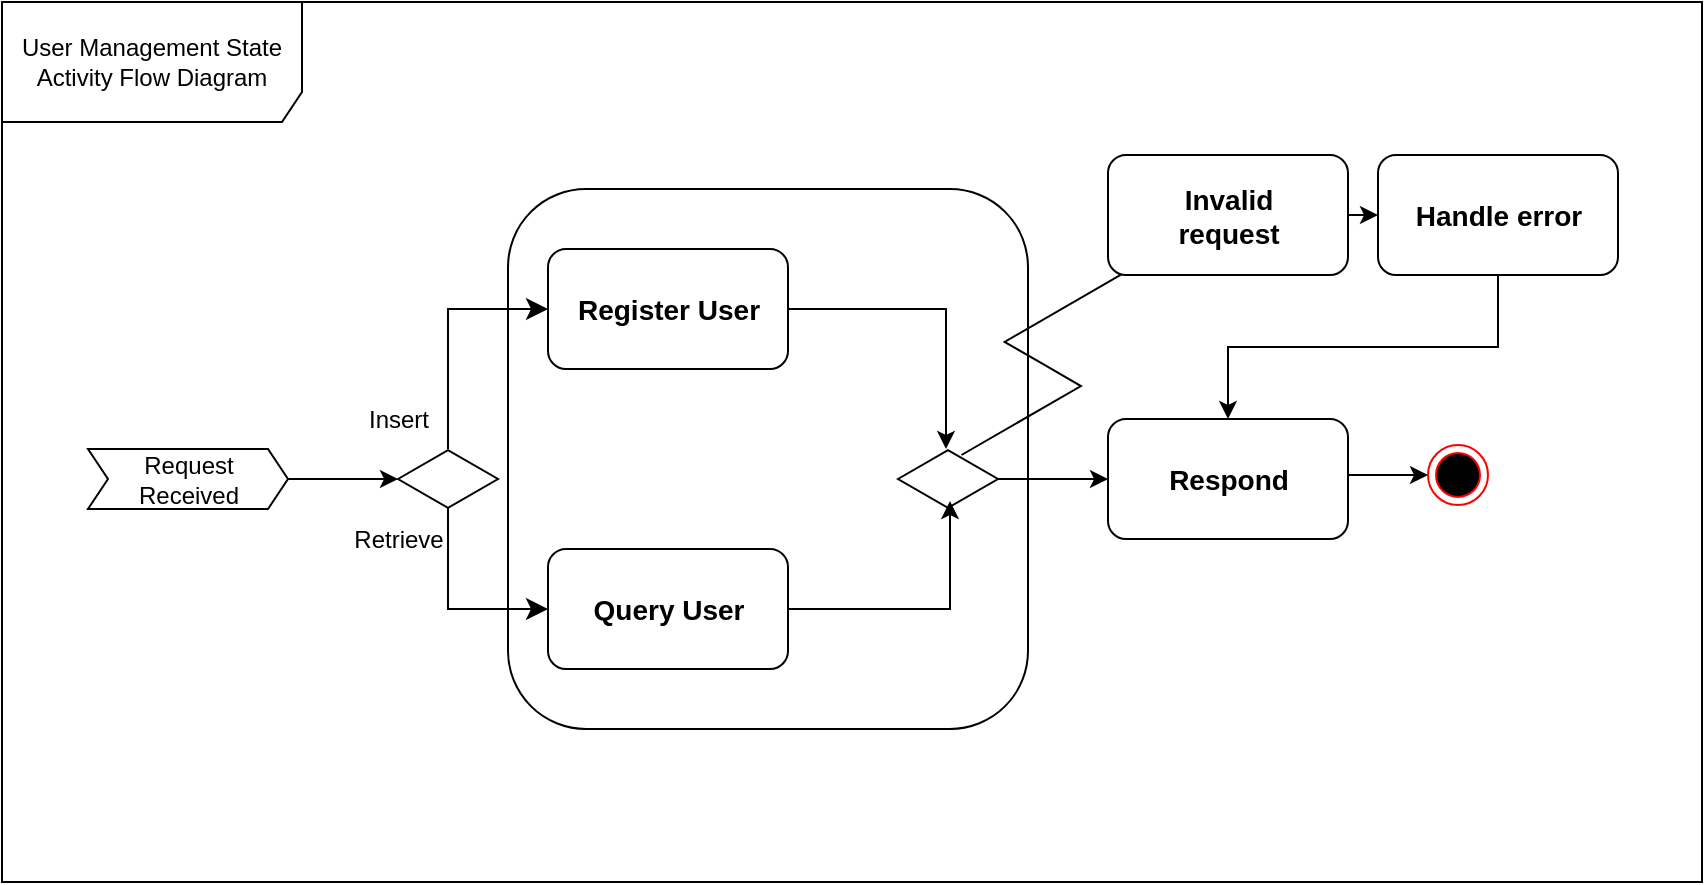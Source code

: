 <mxfile version="22.0.4" type="github">
  <diagram name="Page-1" id="91oObx1KNSnrd9CSOSOW">
    <mxGraphModel dx="1674" dy="764" grid="1" gridSize="10" guides="1" tooltips="1" connect="1" arrows="1" fold="1" page="1" pageScale="1" pageWidth="850" pageHeight="1100" math="0" shadow="0">
      <root>
        <mxCell id="0" />
        <mxCell id="1" parent="0" />
        <mxCell id="aaD9ckQCl8fCApzpSm90-29" value="" style="rounded=0;whiteSpace=wrap;html=1;" vertex="1" parent="1">
          <mxGeometry width="850" height="440" as="geometry" />
        </mxCell>
        <mxCell id="aaD9ckQCl8fCApzpSm90-1" value="" style="rounded=1;whiteSpace=wrap;html=1;" vertex="1" parent="1">
          <mxGeometry x="253" y="93.5" width="260" height="270" as="geometry" />
        </mxCell>
        <mxCell id="aaD9ckQCl8fCApzpSm90-2" value="Request&lt;br&gt;Received" style="html=1;shadow=0;dashed=0;align=center;verticalAlign=middle;shape=mxgraph.arrows2.arrow;dy=0;dx=10;notch=10;" vertex="1" parent="1">
          <mxGeometry x="43" y="223.5" width="100" height="30" as="geometry" />
        </mxCell>
        <mxCell id="aaD9ckQCl8fCApzpSm90-3" value="" style="html=1;whiteSpace=wrap;aspect=fixed;shape=isoRectangle;" vertex="1" parent="1">
          <mxGeometry x="198" y="223.5" width="50" height="30" as="geometry" />
        </mxCell>
        <mxCell id="aaD9ckQCl8fCApzpSm90-4" style="edgeStyle=orthogonalEdgeStyle;rounded=0;orthogonalLoop=1;jettySize=auto;html=1;exitX=1;exitY=0.5;exitDx=0;exitDy=0;exitPerimeter=0;" edge="1" parent="1" source="aaD9ckQCl8fCApzpSm90-2" target="aaD9ckQCl8fCApzpSm90-3">
          <mxGeometry relative="1" as="geometry" />
        </mxCell>
        <mxCell id="aaD9ckQCl8fCApzpSm90-5" value="" style="rounded=1;whiteSpace=wrap;html=1;" vertex="1" parent="1">
          <mxGeometry x="273" y="123.5" width="120" height="60" as="geometry" />
        </mxCell>
        <mxCell id="aaD9ckQCl8fCApzpSm90-6" value="&lt;font style=&quot;font-size: 14px;&quot;&gt;Register User&lt;/font&gt;" style="text;align=center;fontStyle=1;verticalAlign=middle;spacingLeft=3;spacingRight=3;strokeColor=none;rotatable=0;points=[[0,0.5],[1,0.5]];portConstraint=eastwest;html=1;" vertex="1" parent="1">
          <mxGeometry x="293" y="140.5" width="80" height="26" as="geometry" />
        </mxCell>
        <mxCell id="aaD9ckQCl8fCApzpSm90-7" value="" style="edgeStyle=segmentEdgeStyle;endArrow=classic;html=1;curved=0;rounded=0;endSize=8;startSize=8;entryX=0;entryY=0.5;entryDx=0;entryDy=0;" edge="1" parent="1" target="aaD9ckQCl8fCApzpSm90-5">
          <mxGeometry width="50" height="50" relative="1" as="geometry">
            <mxPoint x="223" y="223.5" as="sourcePoint" />
            <mxPoint x="273" y="173.5" as="targetPoint" />
            <Array as="points">
              <mxPoint x="223" y="153.5" />
            </Array>
          </mxGeometry>
        </mxCell>
        <mxCell id="aaD9ckQCl8fCApzpSm90-8" value="Insert" style="text;html=1;align=center;verticalAlign=middle;resizable=0;points=[];autosize=1;strokeColor=none;fillColor=none;" vertex="1" parent="1">
          <mxGeometry x="173" y="193.5" width="50" height="30" as="geometry" />
        </mxCell>
        <mxCell id="aaD9ckQCl8fCApzpSm90-9" value="" style="rounded=1;whiteSpace=wrap;html=1;" vertex="1" parent="1">
          <mxGeometry x="273" y="273.5" width="120" height="60" as="geometry" />
        </mxCell>
        <mxCell id="aaD9ckQCl8fCApzpSm90-10" value="&lt;font style=&quot;font-size: 14px;&quot;&gt;Query User&lt;/font&gt;" style="text;align=center;fontStyle=1;verticalAlign=middle;spacingLeft=3;spacingRight=3;strokeColor=none;rotatable=0;points=[[0,0.5],[1,0.5]];portConstraint=eastwest;html=1;" vertex="1" parent="1">
          <mxGeometry x="293" y="290.5" width="80" height="26" as="geometry" />
        </mxCell>
        <mxCell id="aaD9ckQCl8fCApzpSm90-11" value="" style="edgeStyle=segmentEdgeStyle;endArrow=classic;html=1;curved=0;rounded=0;endSize=8;startSize=8;" edge="1" parent="1">
          <mxGeometry width="50" height="50" relative="1" as="geometry">
            <mxPoint x="223" y="253.5" as="sourcePoint" />
            <mxPoint x="273" y="303.5" as="targetPoint" />
            <Array as="points">
              <mxPoint x="223" y="252.5" />
              <mxPoint x="223" y="303.5" />
            </Array>
          </mxGeometry>
        </mxCell>
        <mxCell id="aaD9ckQCl8fCApzpSm90-12" value="" style="edgeStyle=isometricEdgeStyle;endArrow=none;html=1;rounded=0;entryX=0.067;entryY=0.983;entryDx=0;entryDy=0;entryPerimeter=0;" edge="1" parent="1" target="aaD9ckQCl8fCApzpSm90-14">
          <mxGeometry width="50" height="100" relative="1" as="geometry">
            <mxPoint x="479.74" y="226.5" as="sourcePoint" />
            <mxPoint x="566.26" y="166.5" as="targetPoint" />
          </mxGeometry>
        </mxCell>
        <mxCell id="aaD9ckQCl8fCApzpSm90-13" style="edgeStyle=orthogonalEdgeStyle;rounded=0;orthogonalLoop=1;jettySize=auto;html=1;exitX=1;exitY=0.5;exitDx=0;exitDy=0;entryX=0;entryY=0.5;entryDx=0;entryDy=0;" edge="1" parent="1" source="aaD9ckQCl8fCApzpSm90-14" target="aaD9ckQCl8fCApzpSm90-22">
          <mxGeometry relative="1" as="geometry" />
        </mxCell>
        <mxCell id="aaD9ckQCl8fCApzpSm90-14" value="" style="rounded=1;whiteSpace=wrap;html=1;" vertex="1" parent="1">
          <mxGeometry x="553" y="76.5" width="120" height="60" as="geometry" />
        </mxCell>
        <mxCell id="aaD9ckQCl8fCApzpSm90-15" style="edgeStyle=orthogonalEdgeStyle;rounded=0;orthogonalLoop=1;jettySize=auto;html=1;entryX=0;entryY=0.5;entryDx=0;entryDy=0;" edge="1" parent="1" source="aaD9ckQCl8fCApzpSm90-16" target="aaD9ckQCl8fCApzpSm90-24">
          <mxGeometry relative="1" as="geometry" />
        </mxCell>
        <mxCell id="aaD9ckQCl8fCApzpSm90-16" value="" style="html=1;whiteSpace=wrap;aspect=fixed;shape=isoRectangle;" vertex="1" parent="1">
          <mxGeometry x="448" y="223.5" width="50" height="30" as="geometry" />
        </mxCell>
        <mxCell id="aaD9ckQCl8fCApzpSm90-17" style="edgeStyle=orthogonalEdgeStyle;rounded=0;orthogonalLoop=1;jettySize=auto;html=1;entryX=0.48;entryY=0;entryDx=0;entryDy=0;entryPerimeter=0;" edge="1" parent="1" source="aaD9ckQCl8fCApzpSm90-5" target="aaD9ckQCl8fCApzpSm90-16">
          <mxGeometry relative="1" as="geometry" />
        </mxCell>
        <mxCell id="aaD9ckQCl8fCApzpSm90-18" style="edgeStyle=orthogonalEdgeStyle;rounded=0;orthogonalLoop=1;jettySize=auto;html=1;entryX=0.52;entryY=0.867;entryDx=0;entryDy=0;entryPerimeter=0;" edge="1" parent="1" source="aaD9ckQCl8fCApzpSm90-9" target="aaD9ckQCl8fCApzpSm90-16">
          <mxGeometry relative="1" as="geometry" />
        </mxCell>
        <mxCell id="aaD9ckQCl8fCApzpSm90-19" value="&lt;font style=&quot;font-size: 14px;&quot;&gt;Invalid &lt;br&gt;request&lt;/font&gt;" style="text;align=center;fontStyle=1;verticalAlign=middle;spacingLeft=3;spacingRight=3;strokeColor=none;rotatable=0;points=[[0,0.5],[1,0.5]];portConstraint=eastwest;html=1;" vertex="1" parent="1">
          <mxGeometry x="573" y="93.5" width="80" height="26" as="geometry" />
        </mxCell>
        <mxCell id="aaD9ckQCl8fCApzpSm90-20" value="Retrieve" style="text;html=1;align=center;verticalAlign=middle;resizable=0;points=[];autosize=1;strokeColor=none;fillColor=none;" vertex="1" parent="1">
          <mxGeometry x="163" y="253.5" width="70" height="30" as="geometry" />
        </mxCell>
        <mxCell id="aaD9ckQCl8fCApzpSm90-21" style="edgeStyle=orthogonalEdgeStyle;rounded=0;orthogonalLoop=1;jettySize=auto;html=1;exitX=0.5;exitY=1;exitDx=0;exitDy=0;entryX=0.5;entryY=0;entryDx=0;entryDy=0;" edge="1" parent="1" source="aaD9ckQCl8fCApzpSm90-22" target="aaD9ckQCl8fCApzpSm90-24">
          <mxGeometry relative="1" as="geometry" />
        </mxCell>
        <mxCell id="aaD9ckQCl8fCApzpSm90-22" value="" style="rounded=1;whiteSpace=wrap;html=1;" vertex="1" parent="1">
          <mxGeometry x="688" y="76.5" width="120" height="60" as="geometry" />
        </mxCell>
        <mxCell id="aaD9ckQCl8fCApzpSm90-23" value="&lt;span style=&quot;font-size: 14px;&quot;&gt;Handle error&lt;/span&gt;" style="text;align=center;fontStyle=1;verticalAlign=middle;spacingLeft=3;spacingRight=3;strokeColor=none;rotatable=0;points=[[0,0.5],[1,0.5]];portConstraint=eastwest;html=1;" vertex="1" parent="1">
          <mxGeometry x="708" y="93.5" width="80" height="26" as="geometry" />
        </mxCell>
        <mxCell id="aaD9ckQCl8fCApzpSm90-24" value="" style="rounded=1;whiteSpace=wrap;html=1;" vertex="1" parent="1">
          <mxGeometry x="553" y="208.5" width="120" height="60" as="geometry" />
        </mxCell>
        <mxCell id="aaD9ckQCl8fCApzpSm90-25" value="&lt;font style=&quot;font-size: 14px;&quot;&gt;Respond&lt;br&gt;&lt;/font&gt;" style="text;align=center;fontStyle=1;verticalAlign=middle;spacingLeft=3;spacingRight=3;strokeColor=none;rotatable=0;points=[[0,0.5],[1,0.5]];portConstraint=eastwest;html=1;" vertex="1" parent="1">
          <mxGeometry x="573" y="225.5" width="80" height="26" as="geometry" />
        </mxCell>
        <mxCell id="aaD9ckQCl8fCApzpSm90-26" style="edgeStyle=orthogonalEdgeStyle;rounded=0;orthogonalLoop=1;jettySize=auto;html=1;exitX=1;exitY=0.5;exitDx=0;exitDy=0;entryX=0;entryY=0.5;entryDx=0;entryDy=0;" edge="1" parent="1" target="aaD9ckQCl8fCApzpSm90-27">
          <mxGeometry relative="1" as="geometry">
            <mxPoint x="673" y="221.5" as="sourcePoint" />
            <Array as="points">
              <mxPoint x="673" y="236.5" />
            </Array>
          </mxGeometry>
        </mxCell>
        <mxCell id="aaD9ckQCl8fCApzpSm90-27" value="" style="ellipse;html=1;shape=endState;fillColor=#000000;strokeColor=#ff0000;" vertex="1" parent="1">
          <mxGeometry x="713" y="221.5" width="30" height="30" as="geometry" />
        </mxCell>
        <mxCell id="aaD9ckQCl8fCApzpSm90-28" value="User Management State Activity Flow Diagram" style="shape=umlFrame;whiteSpace=wrap;html=1;pointerEvents=0;width=150;height=60;" vertex="1" parent="1">
          <mxGeometry width="850" height="440" as="geometry" />
        </mxCell>
      </root>
    </mxGraphModel>
  </diagram>
</mxfile>
